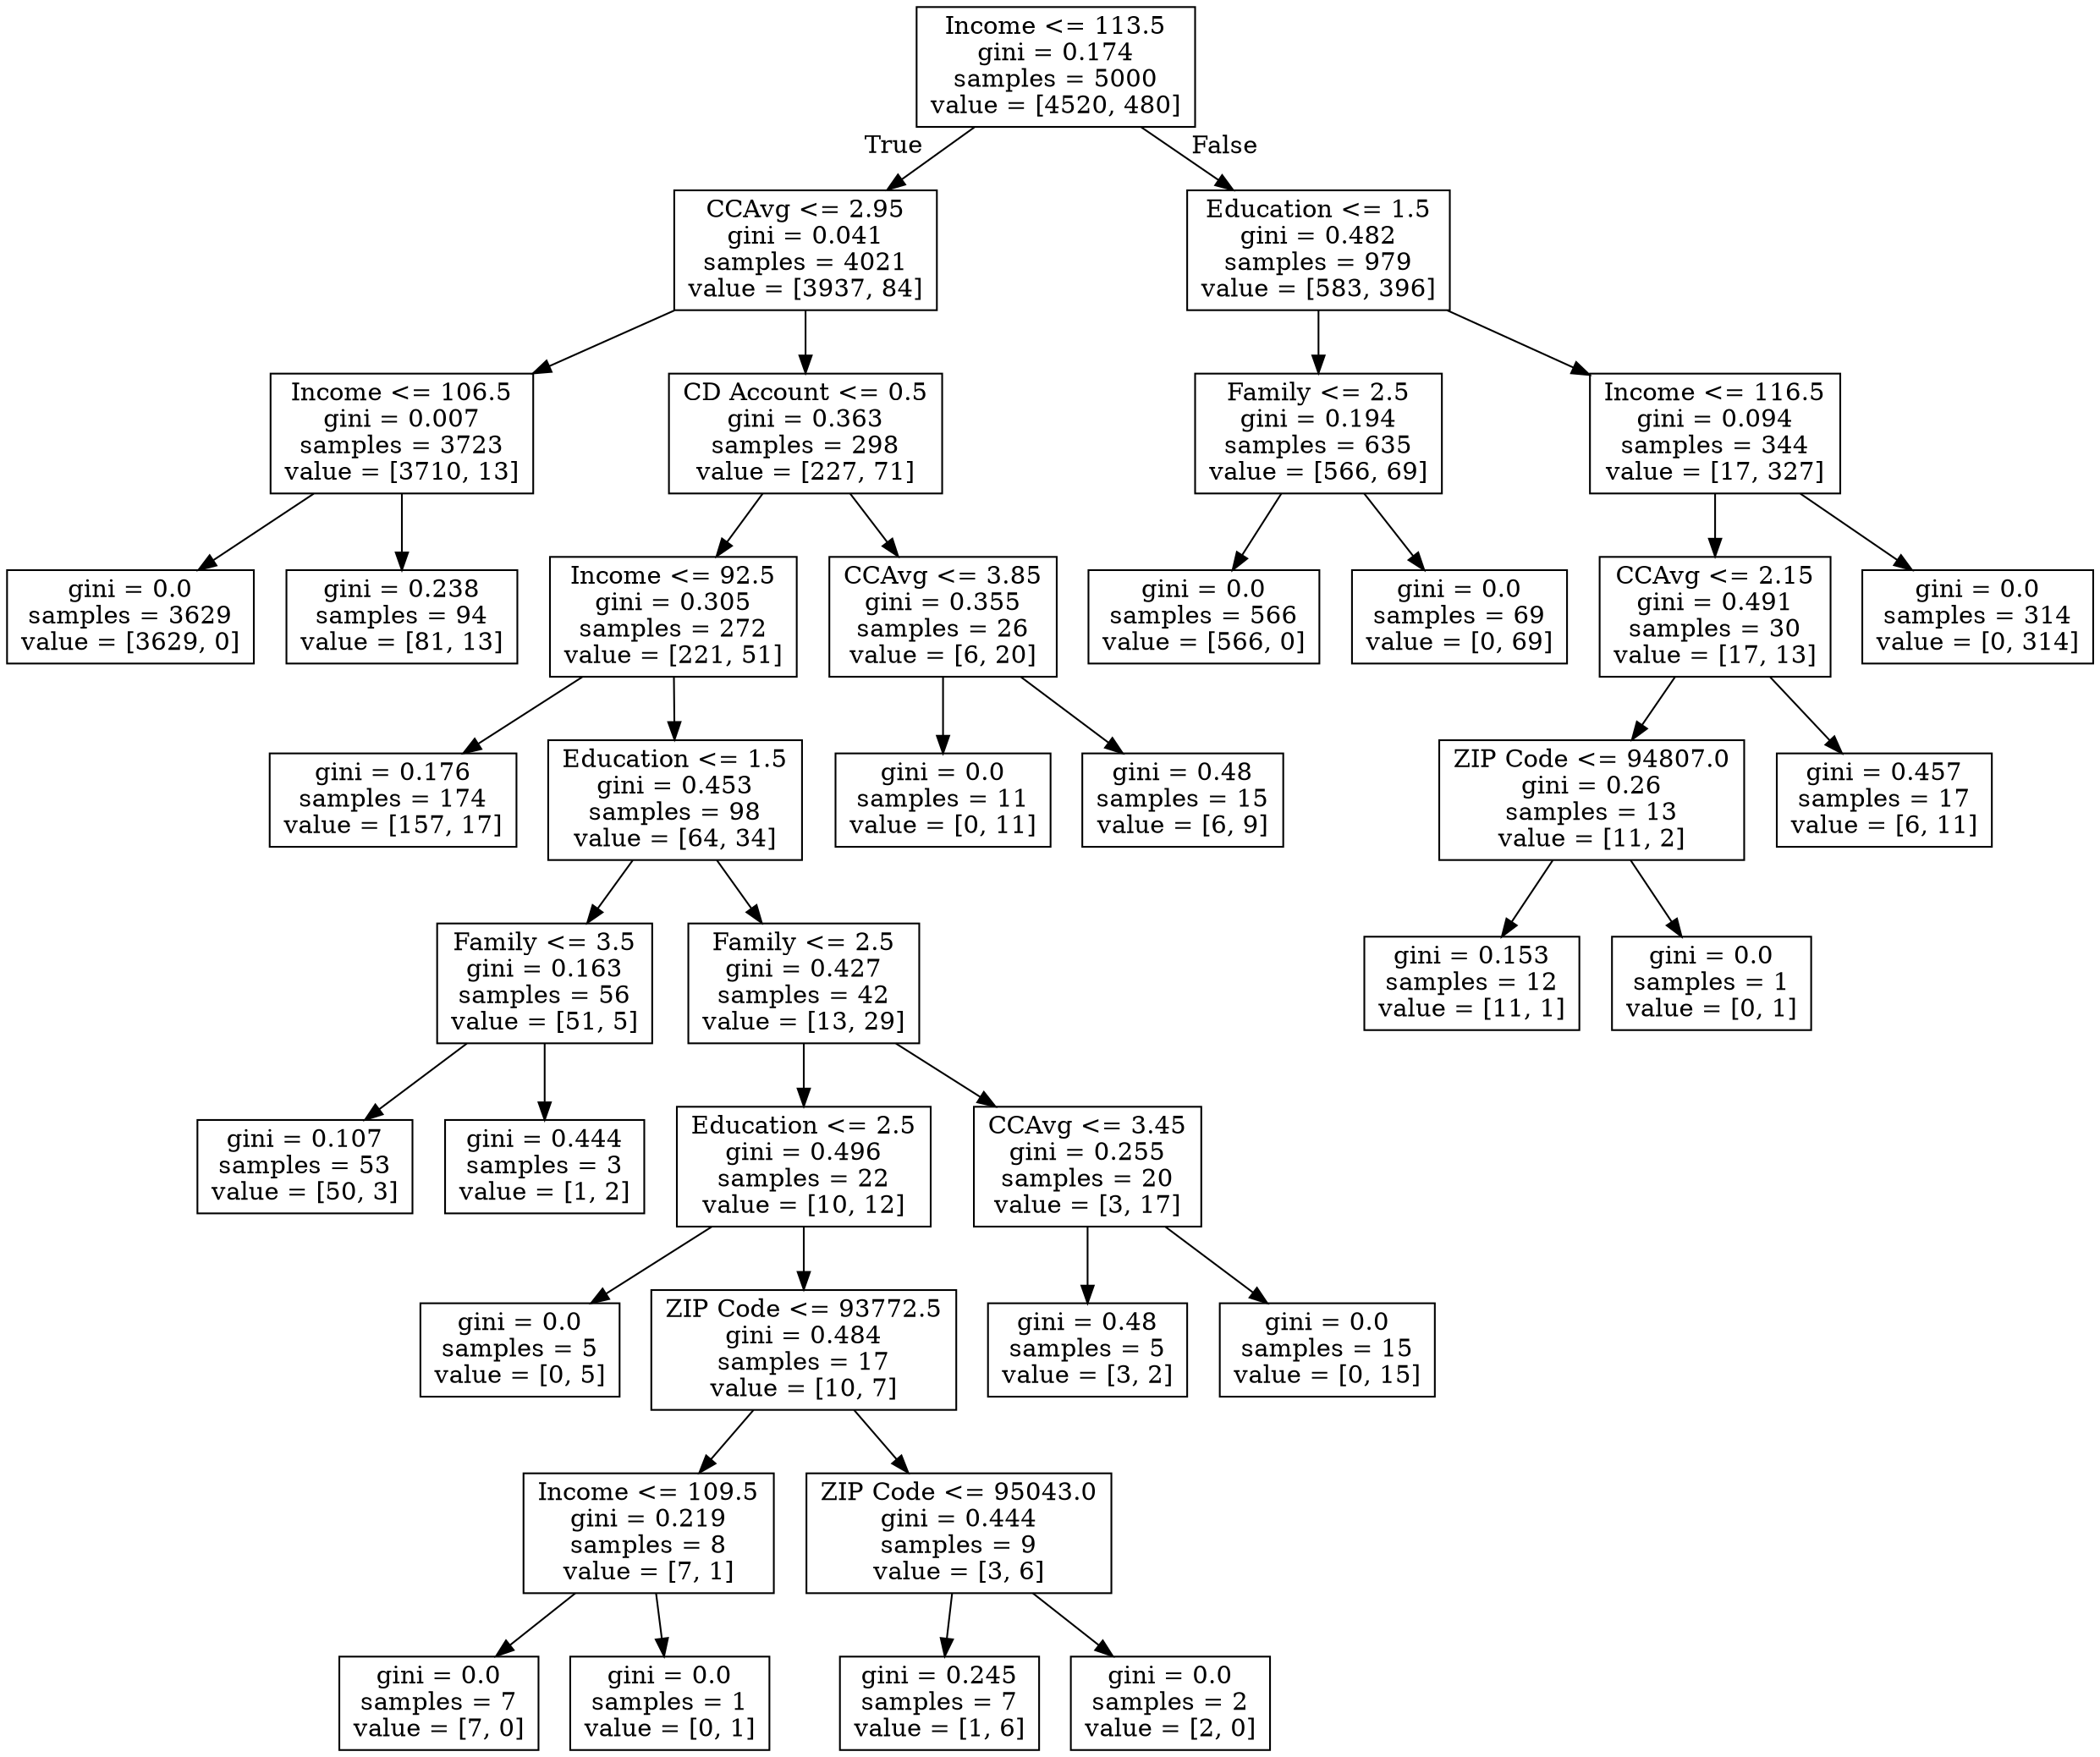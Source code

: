 digraph Tree {
node [shape=box] ;
0 [label="Income <= 113.5\ngini = 0.174\nsamples = 5000\nvalue = [4520, 480]"] ;
1 [label="CCAvg <= 2.95\ngini = 0.041\nsamples = 4021\nvalue = [3937, 84]"] ;
0 -> 1 [labeldistance=2.5, labelangle=45, headlabel="True"] ;
7 [label="Income <= 106.5\ngini = 0.007\nsamples = 3723\nvalue = [3710, 13]"] ;
1 -> 7 ;
19 [label="gini = 0.0\nsamples = 3629\nvalue = [3629, 0]"] ;
7 -> 19 ;
20 [label="gini = 0.238\nsamples = 94\nvalue = [81, 13]"] ;
7 -> 20 ;
8 [label="CD Account <= 0.5\ngini = 0.363\nsamples = 298\nvalue = [227, 71]"] ;
1 -> 8 ;
11 [label="Income <= 92.5\ngini = 0.305\nsamples = 272\nvalue = [221, 51]"] ;
8 -> 11 ;
13 [label="gini = 0.176\nsamples = 174\nvalue = [157, 17]"] ;
11 -> 13 ;
14 [label="Education <= 1.5\ngini = 0.453\nsamples = 98\nvalue = [64, 34]"] ;
11 -> 14 ;
15 [label="Family <= 3.5\ngini = 0.163\nsamples = 56\nvalue = [51, 5]"] ;
14 -> 15 ;
21 [label="gini = 0.107\nsamples = 53\nvalue = [50, 3]"] ;
15 -> 21 ;
22 [label="gini = 0.444\nsamples = 3\nvalue = [1, 2]"] ;
15 -> 22 ;
16 [label="Family <= 2.5\ngini = 0.427\nsamples = 42\nvalue = [13, 29]"] ;
14 -> 16 ;
25 [label="Education <= 2.5\ngini = 0.496\nsamples = 22\nvalue = [10, 12]"] ;
16 -> 25 ;
29 [label="gini = 0.0\nsamples = 5\nvalue = [0, 5]"] ;
25 -> 29 ;
30 [label="ZIP Code <= 93772.5\ngini = 0.484\nsamples = 17\nvalue = [10, 7]"] ;
25 -> 30 ;
31 [label="Income <= 109.5\ngini = 0.219\nsamples = 8\nvalue = [7, 1]"] ;
30 -> 31 ;
35 [label="gini = 0.0\nsamples = 7\nvalue = [7, 0]"] ;
31 -> 35 ;
36 [label="gini = 0.0\nsamples = 1\nvalue = [0, 1]"] ;
31 -> 36 ;
32 [label="ZIP Code <= 95043.0\ngini = 0.444\nsamples = 9\nvalue = [3, 6]"] ;
30 -> 32 ;
33 [label="gini = 0.245\nsamples = 7\nvalue = [1, 6]"] ;
32 -> 33 ;
34 [label="gini = 0.0\nsamples = 2\nvalue = [2, 0]"] ;
32 -> 34 ;
26 [label="CCAvg <= 3.45\ngini = 0.255\nsamples = 20\nvalue = [3, 17]"] ;
16 -> 26 ;
27 [label="gini = 0.48\nsamples = 5\nvalue = [3, 2]"] ;
26 -> 27 ;
28 [label="gini = 0.0\nsamples = 15\nvalue = [0, 15]"] ;
26 -> 28 ;
12 [label="CCAvg <= 3.85\ngini = 0.355\nsamples = 26\nvalue = [6, 20]"] ;
8 -> 12 ;
23 [label="gini = 0.0\nsamples = 11\nvalue = [0, 11]"] ;
12 -> 23 ;
24 [label="gini = 0.48\nsamples = 15\nvalue = [6, 9]"] ;
12 -> 24 ;
2 [label="Education <= 1.5\ngini = 0.482\nsamples = 979\nvalue = [583, 396]"] ;
0 -> 2 [labeldistance=2.5, labelangle=-45, headlabel="False"] ;
3 [label="Family <= 2.5\ngini = 0.194\nsamples = 635\nvalue = [566, 69]"] ;
2 -> 3 ;
5 [label="gini = 0.0\nsamples = 566\nvalue = [566, 0]"] ;
3 -> 5 ;
6 [label="gini = 0.0\nsamples = 69\nvalue = [0, 69]"] ;
3 -> 6 ;
4 [label="Income <= 116.5\ngini = 0.094\nsamples = 344\nvalue = [17, 327]"] ;
2 -> 4 ;
9 [label="CCAvg <= 2.15\ngini = 0.491\nsamples = 30\nvalue = [17, 13]"] ;
4 -> 9 ;
17 [label="ZIP Code <= 94807.0\ngini = 0.26\nsamples = 13\nvalue = [11, 2]"] ;
9 -> 17 ;
37 [label="gini = 0.153\nsamples = 12\nvalue = [11, 1]"] ;
17 -> 37 ;
38 [label="gini = 0.0\nsamples = 1\nvalue = [0, 1]"] ;
17 -> 38 ;
18 [label="gini = 0.457\nsamples = 17\nvalue = [6, 11]"] ;
9 -> 18 ;
10 [label="gini = 0.0\nsamples = 314\nvalue = [0, 314]"] ;
4 -> 10 ;
}